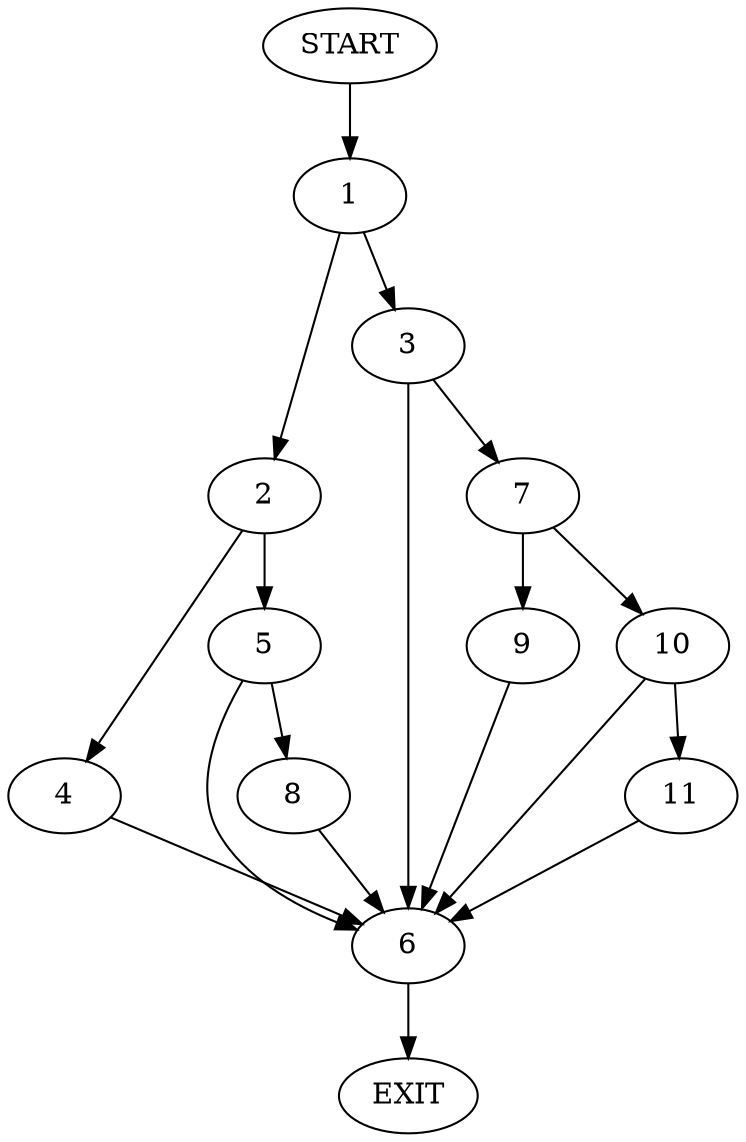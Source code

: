 digraph {
0 [label="START"]
12 [label="EXIT"]
0 -> 1
1 -> 2
1 -> 3
2 -> 4
2 -> 5
3 -> 6
3 -> 7
4 -> 6
5 -> 6
5 -> 8
6 -> 12
8 -> 6
7 -> 9
7 -> 10
10 -> 6
10 -> 11
9 -> 6
11 -> 6
}
